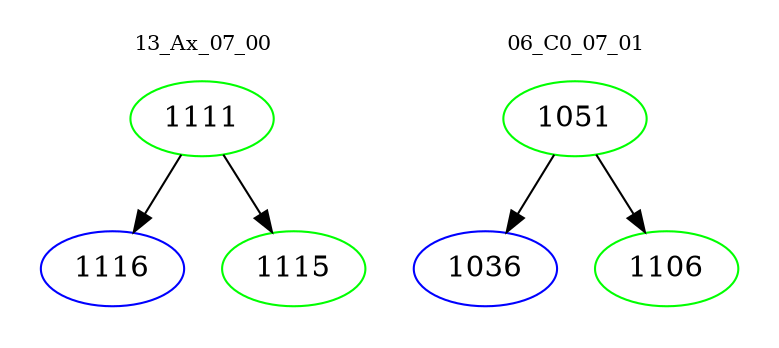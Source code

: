 digraph{
subgraph cluster_0 {
color = white
label = "13_Ax_07_00";
fontsize=10;
T0_1111 [label="1111", color="green"]
T0_1111 -> T0_1116 [color="black"]
T0_1116 [label="1116", color="blue"]
T0_1111 -> T0_1115 [color="black"]
T0_1115 [label="1115", color="green"]
}
subgraph cluster_1 {
color = white
label = "06_C0_07_01";
fontsize=10;
T1_1051 [label="1051", color="green"]
T1_1051 -> T1_1036 [color="black"]
T1_1036 [label="1036", color="blue"]
T1_1051 -> T1_1106 [color="black"]
T1_1106 [label="1106", color="green"]
}
}
